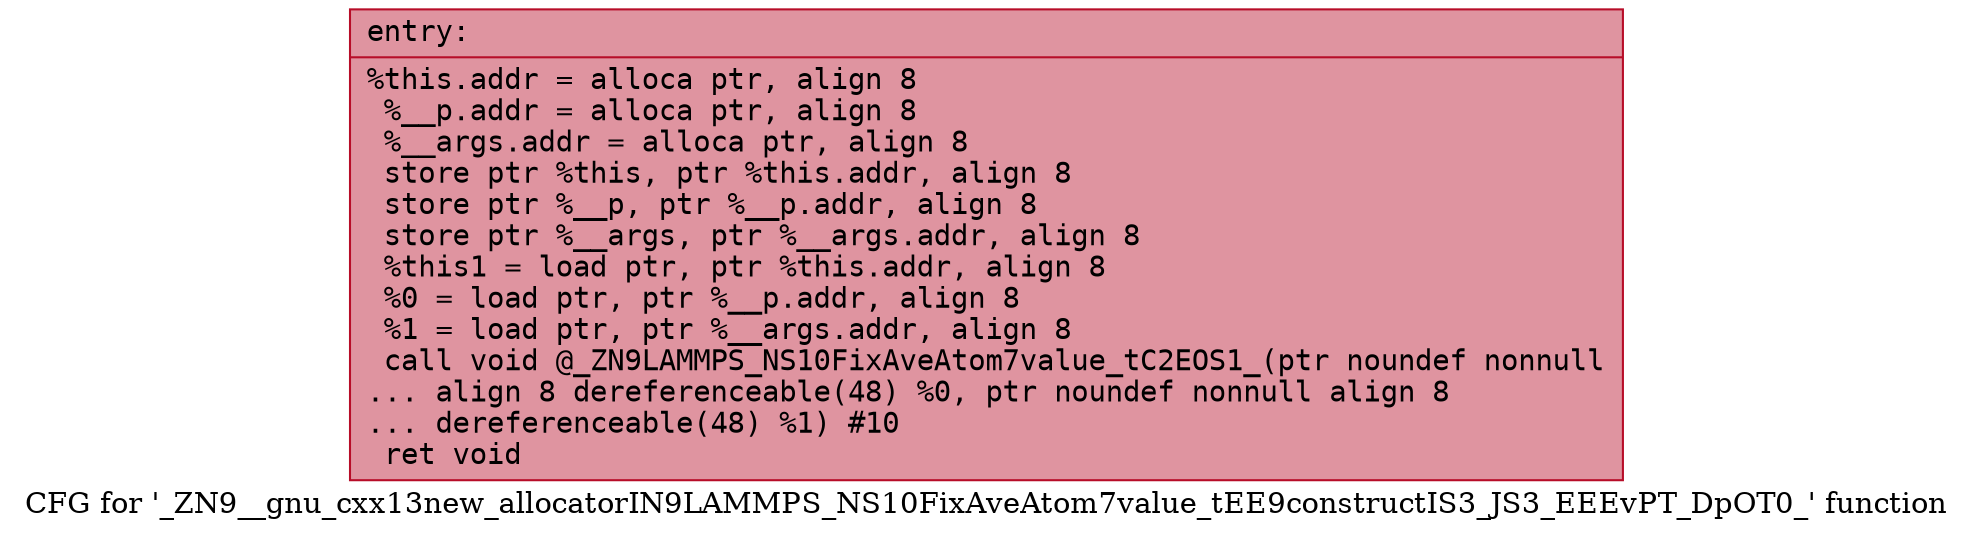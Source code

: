 digraph "CFG for '_ZN9__gnu_cxx13new_allocatorIN9LAMMPS_NS10FixAveAtom7value_tEE9constructIS3_JS3_EEEvPT_DpOT0_' function" {
	label="CFG for '_ZN9__gnu_cxx13new_allocatorIN9LAMMPS_NS10FixAveAtom7value_tEE9constructIS3_JS3_EEEvPT_DpOT0_' function";

	Node0x55d08676b4e0 [shape=record,color="#b70d28ff", style=filled, fillcolor="#b70d2870" fontname="Courier",label="{entry:\l|  %this.addr = alloca ptr, align 8\l  %__p.addr = alloca ptr, align 8\l  %__args.addr = alloca ptr, align 8\l  store ptr %this, ptr %this.addr, align 8\l  store ptr %__p, ptr %__p.addr, align 8\l  store ptr %__args, ptr %__args.addr, align 8\l  %this1 = load ptr, ptr %this.addr, align 8\l  %0 = load ptr, ptr %__p.addr, align 8\l  %1 = load ptr, ptr %__args.addr, align 8\l  call void @_ZN9LAMMPS_NS10FixAveAtom7value_tC2EOS1_(ptr noundef nonnull\l... align 8 dereferenceable(48) %0, ptr noundef nonnull align 8\l... dereferenceable(48) %1) #10\l  ret void\l}"];
}
